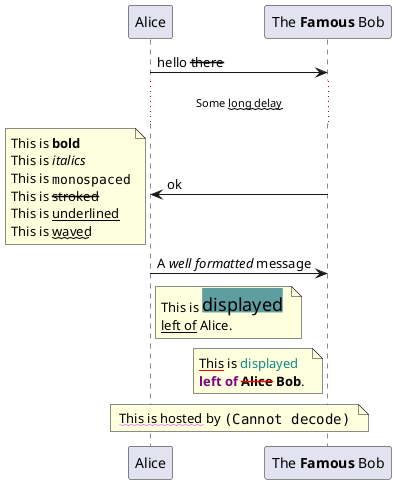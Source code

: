 @startuml
participant Alice
participant "The **Famous** Bob" as Bob

Alice -> Bob : hello --there--
... Some ~~long delay~~ ...
Bob -> Alice : ok
note left
  This is **bold**
  This is //italics//
  This is ""monospaced""
  This is --stroked--
  This is __underlined__
  This is ~~waved~~
end note

Alice -> Bob : A //well formatted// message
note right of Alice 
 This is <back:cadetblue><size:18>displayed</size></back> 
 __left of__ Alice. 
end note
note left of Bob 
 <u:red>This</u> is <color #118888>displayed</color> 
 **<color purple>left of</color> <s:red>Alice</strike> Bob**. 
end note
note over Alice, Bob
 <w:#FF33FF>This is hosted</w> by <img sourceforge.jpg>
end note 
@enduml